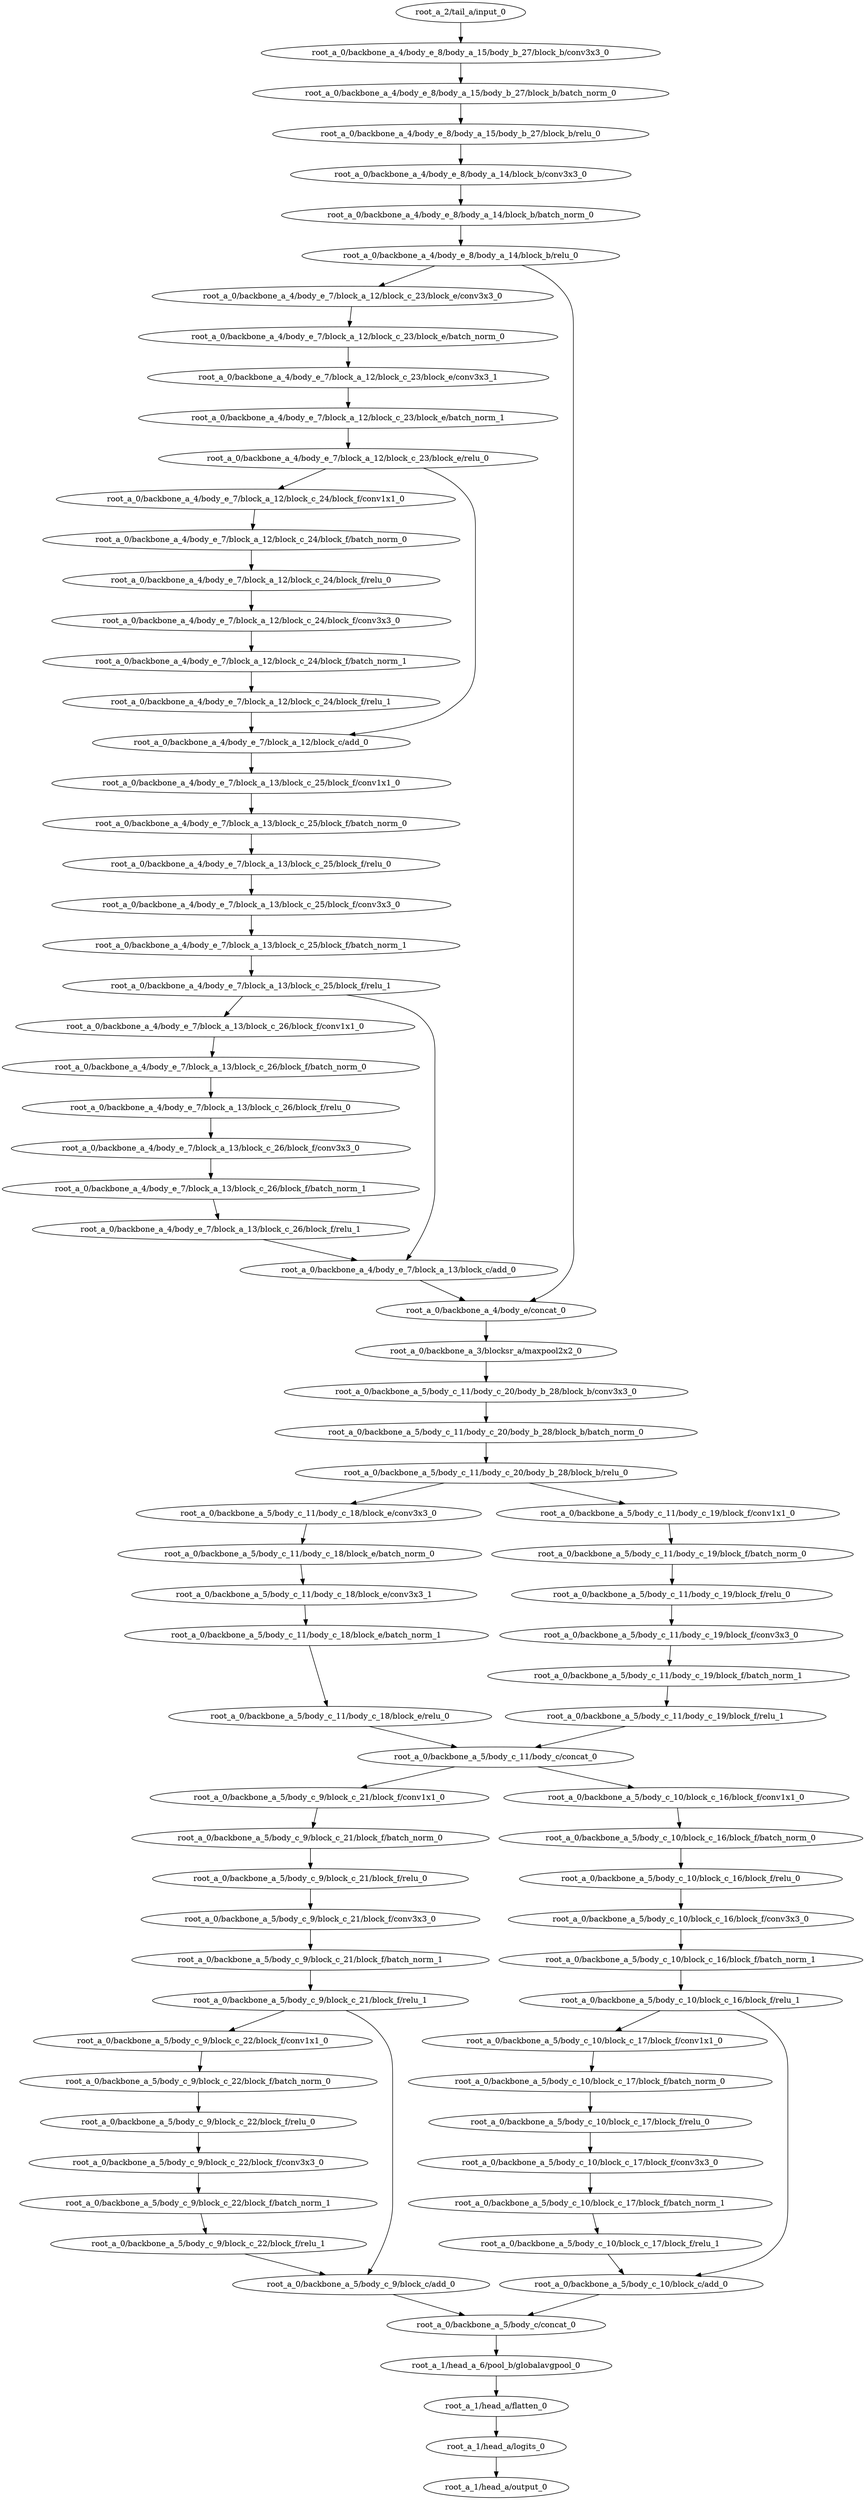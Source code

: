 digraph root_a {
	"root_a_2/tail_a/input_0"
	"root_a_0/backbone_a_4/body_e_8/body_a_15/body_b_27/block_b/conv3x3_0"
	"root_a_0/backbone_a_4/body_e_8/body_a_15/body_b_27/block_b/batch_norm_0"
	"root_a_0/backbone_a_4/body_e_8/body_a_15/body_b_27/block_b/relu_0"
	"root_a_0/backbone_a_4/body_e_8/body_a_14/block_b/conv3x3_0"
	"root_a_0/backbone_a_4/body_e_8/body_a_14/block_b/batch_norm_0"
	"root_a_0/backbone_a_4/body_e_8/body_a_14/block_b/relu_0"
	"root_a_0/backbone_a_4/body_e_7/block_a_12/block_c_23/block_e/conv3x3_0"
	"root_a_0/backbone_a_4/body_e_7/block_a_12/block_c_23/block_e/batch_norm_0"
	"root_a_0/backbone_a_4/body_e_7/block_a_12/block_c_23/block_e/conv3x3_1"
	"root_a_0/backbone_a_4/body_e_7/block_a_12/block_c_23/block_e/batch_norm_1"
	"root_a_0/backbone_a_4/body_e_7/block_a_12/block_c_23/block_e/relu_0"
	"root_a_0/backbone_a_4/body_e_7/block_a_12/block_c_24/block_f/conv1x1_0"
	"root_a_0/backbone_a_4/body_e_7/block_a_12/block_c_24/block_f/batch_norm_0"
	"root_a_0/backbone_a_4/body_e_7/block_a_12/block_c_24/block_f/relu_0"
	"root_a_0/backbone_a_4/body_e_7/block_a_12/block_c_24/block_f/conv3x3_0"
	"root_a_0/backbone_a_4/body_e_7/block_a_12/block_c_24/block_f/batch_norm_1"
	"root_a_0/backbone_a_4/body_e_7/block_a_12/block_c_24/block_f/relu_1"
	"root_a_0/backbone_a_4/body_e_7/block_a_12/block_c/add_0"
	"root_a_0/backbone_a_4/body_e_7/block_a_13/block_c_25/block_f/conv1x1_0"
	"root_a_0/backbone_a_4/body_e_7/block_a_13/block_c_25/block_f/batch_norm_0"
	"root_a_0/backbone_a_4/body_e_7/block_a_13/block_c_25/block_f/relu_0"
	"root_a_0/backbone_a_4/body_e_7/block_a_13/block_c_25/block_f/conv3x3_0"
	"root_a_0/backbone_a_4/body_e_7/block_a_13/block_c_25/block_f/batch_norm_1"
	"root_a_0/backbone_a_4/body_e_7/block_a_13/block_c_25/block_f/relu_1"
	"root_a_0/backbone_a_4/body_e_7/block_a_13/block_c_26/block_f/conv1x1_0"
	"root_a_0/backbone_a_4/body_e_7/block_a_13/block_c_26/block_f/batch_norm_0"
	"root_a_0/backbone_a_4/body_e_7/block_a_13/block_c_26/block_f/relu_0"
	"root_a_0/backbone_a_4/body_e_7/block_a_13/block_c_26/block_f/conv3x3_0"
	"root_a_0/backbone_a_4/body_e_7/block_a_13/block_c_26/block_f/batch_norm_1"
	"root_a_0/backbone_a_4/body_e_7/block_a_13/block_c_26/block_f/relu_1"
	"root_a_0/backbone_a_4/body_e_7/block_a_13/block_c/add_0"
	"root_a_0/backbone_a_4/body_e/concat_0"
	"root_a_0/backbone_a_3/blocksr_a/maxpool2x2_0"
	"root_a_0/backbone_a_5/body_c_11/body_c_20/body_b_28/block_b/conv3x3_0"
	"root_a_0/backbone_a_5/body_c_11/body_c_20/body_b_28/block_b/batch_norm_0"
	"root_a_0/backbone_a_5/body_c_11/body_c_20/body_b_28/block_b/relu_0"
	"root_a_0/backbone_a_5/body_c_11/body_c_18/block_e/conv3x3_0"
	"root_a_0/backbone_a_5/body_c_11/body_c_18/block_e/batch_norm_0"
	"root_a_0/backbone_a_5/body_c_11/body_c_18/block_e/conv3x3_1"
	"root_a_0/backbone_a_5/body_c_11/body_c_18/block_e/batch_norm_1"
	"root_a_0/backbone_a_5/body_c_11/body_c_18/block_e/relu_0"
	"root_a_0/backbone_a_5/body_c_11/body_c_19/block_f/conv1x1_0"
	"root_a_0/backbone_a_5/body_c_11/body_c_19/block_f/batch_norm_0"
	"root_a_0/backbone_a_5/body_c_11/body_c_19/block_f/relu_0"
	"root_a_0/backbone_a_5/body_c_11/body_c_19/block_f/conv3x3_0"
	"root_a_0/backbone_a_5/body_c_11/body_c_19/block_f/batch_norm_1"
	"root_a_0/backbone_a_5/body_c_11/body_c_19/block_f/relu_1"
	"root_a_0/backbone_a_5/body_c_11/body_c/concat_0"
	"root_a_0/backbone_a_5/body_c_9/block_c_21/block_f/conv1x1_0"
	"root_a_0/backbone_a_5/body_c_9/block_c_21/block_f/batch_norm_0"
	"root_a_0/backbone_a_5/body_c_9/block_c_21/block_f/relu_0"
	"root_a_0/backbone_a_5/body_c_9/block_c_21/block_f/conv3x3_0"
	"root_a_0/backbone_a_5/body_c_9/block_c_21/block_f/batch_norm_1"
	"root_a_0/backbone_a_5/body_c_9/block_c_21/block_f/relu_1"
	"root_a_0/backbone_a_5/body_c_9/block_c_22/block_f/conv1x1_0"
	"root_a_0/backbone_a_5/body_c_9/block_c_22/block_f/batch_norm_0"
	"root_a_0/backbone_a_5/body_c_9/block_c_22/block_f/relu_0"
	"root_a_0/backbone_a_5/body_c_9/block_c_22/block_f/conv3x3_0"
	"root_a_0/backbone_a_5/body_c_9/block_c_22/block_f/batch_norm_1"
	"root_a_0/backbone_a_5/body_c_9/block_c_22/block_f/relu_1"
	"root_a_0/backbone_a_5/body_c_9/block_c/add_0"
	"root_a_0/backbone_a_5/body_c_10/block_c_16/block_f/conv1x1_0"
	"root_a_0/backbone_a_5/body_c_10/block_c_16/block_f/batch_norm_0"
	"root_a_0/backbone_a_5/body_c_10/block_c_16/block_f/relu_0"
	"root_a_0/backbone_a_5/body_c_10/block_c_16/block_f/conv3x3_0"
	"root_a_0/backbone_a_5/body_c_10/block_c_16/block_f/batch_norm_1"
	"root_a_0/backbone_a_5/body_c_10/block_c_16/block_f/relu_1"
	"root_a_0/backbone_a_5/body_c_10/block_c_17/block_f/conv1x1_0"
	"root_a_0/backbone_a_5/body_c_10/block_c_17/block_f/batch_norm_0"
	"root_a_0/backbone_a_5/body_c_10/block_c_17/block_f/relu_0"
	"root_a_0/backbone_a_5/body_c_10/block_c_17/block_f/conv3x3_0"
	"root_a_0/backbone_a_5/body_c_10/block_c_17/block_f/batch_norm_1"
	"root_a_0/backbone_a_5/body_c_10/block_c_17/block_f/relu_1"
	"root_a_0/backbone_a_5/body_c_10/block_c/add_0"
	"root_a_0/backbone_a_5/body_c/concat_0"
	"root_a_1/head_a_6/pool_b/globalavgpool_0"
	"root_a_1/head_a/flatten_0"
	"root_a_1/head_a/logits_0"
	"root_a_1/head_a/output_0"

	"root_a_2/tail_a/input_0" -> "root_a_0/backbone_a_4/body_e_8/body_a_15/body_b_27/block_b/conv3x3_0"
	"root_a_0/backbone_a_4/body_e_8/body_a_15/body_b_27/block_b/conv3x3_0" -> "root_a_0/backbone_a_4/body_e_8/body_a_15/body_b_27/block_b/batch_norm_0"
	"root_a_0/backbone_a_4/body_e_8/body_a_15/body_b_27/block_b/batch_norm_0" -> "root_a_0/backbone_a_4/body_e_8/body_a_15/body_b_27/block_b/relu_0"
	"root_a_0/backbone_a_4/body_e_8/body_a_15/body_b_27/block_b/relu_0" -> "root_a_0/backbone_a_4/body_e_8/body_a_14/block_b/conv3x3_0"
	"root_a_0/backbone_a_4/body_e_8/body_a_14/block_b/conv3x3_0" -> "root_a_0/backbone_a_4/body_e_8/body_a_14/block_b/batch_norm_0"
	"root_a_0/backbone_a_4/body_e_8/body_a_14/block_b/batch_norm_0" -> "root_a_0/backbone_a_4/body_e_8/body_a_14/block_b/relu_0"
	"root_a_0/backbone_a_4/body_e_8/body_a_14/block_b/relu_0" -> "root_a_0/backbone_a_4/body_e_7/block_a_12/block_c_23/block_e/conv3x3_0"
	"root_a_0/backbone_a_4/body_e_7/block_a_12/block_c_23/block_e/conv3x3_0" -> "root_a_0/backbone_a_4/body_e_7/block_a_12/block_c_23/block_e/batch_norm_0"
	"root_a_0/backbone_a_4/body_e_7/block_a_12/block_c_23/block_e/batch_norm_0" -> "root_a_0/backbone_a_4/body_e_7/block_a_12/block_c_23/block_e/conv3x3_1"
	"root_a_0/backbone_a_4/body_e_7/block_a_12/block_c_23/block_e/conv3x3_1" -> "root_a_0/backbone_a_4/body_e_7/block_a_12/block_c_23/block_e/batch_norm_1"
	"root_a_0/backbone_a_4/body_e_7/block_a_12/block_c_23/block_e/batch_norm_1" -> "root_a_0/backbone_a_4/body_e_7/block_a_12/block_c_23/block_e/relu_0"
	"root_a_0/backbone_a_4/body_e_7/block_a_12/block_c_23/block_e/relu_0" -> "root_a_0/backbone_a_4/body_e_7/block_a_12/block_c_24/block_f/conv1x1_0"
	"root_a_0/backbone_a_4/body_e_7/block_a_12/block_c_24/block_f/conv1x1_0" -> "root_a_0/backbone_a_4/body_e_7/block_a_12/block_c_24/block_f/batch_norm_0"
	"root_a_0/backbone_a_4/body_e_7/block_a_12/block_c_24/block_f/batch_norm_0" -> "root_a_0/backbone_a_4/body_e_7/block_a_12/block_c_24/block_f/relu_0"
	"root_a_0/backbone_a_4/body_e_7/block_a_12/block_c_24/block_f/relu_0" -> "root_a_0/backbone_a_4/body_e_7/block_a_12/block_c_24/block_f/conv3x3_0"
	"root_a_0/backbone_a_4/body_e_7/block_a_12/block_c_24/block_f/conv3x3_0" -> "root_a_0/backbone_a_4/body_e_7/block_a_12/block_c_24/block_f/batch_norm_1"
	"root_a_0/backbone_a_4/body_e_7/block_a_12/block_c_24/block_f/batch_norm_1" -> "root_a_0/backbone_a_4/body_e_7/block_a_12/block_c_24/block_f/relu_1"
	"root_a_0/backbone_a_4/body_e_7/block_a_12/block_c_23/block_e/relu_0" -> "root_a_0/backbone_a_4/body_e_7/block_a_12/block_c/add_0"
	"root_a_0/backbone_a_4/body_e_7/block_a_12/block_c_24/block_f/relu_1" -> "root_a_0/backbone_a_4/body_e_7/block_a_12/block_c/add_0"
	"root_a_0/backbone_a_4/body_e_7/block_a_12/block_c/add_0" -> "root_a_0/backbone_a_4/body_e_7/block_a_13/block_c_25/block_f/conv1x1_0"
	"root_a_0/backbone_a_4/body_e_7/block_a_13/block_c_25/block_f/conv1x1_0" -> "root_a_0/backbone_a_4/body_e_7/block_a_13/block_c_25/block_f/batch_norm_0"
	"root_a_0/backbone_a_4/body_e_7/block_a_13/block_c_25/block_f/batch_norm_0" -> "root_a_0/backbone_a_4/body_e_7/block_a_13/block_c_25/block_f/relu_0"
	"root_a_0/backbone_a_4/body_e_7/block_a_13/block_c_25/block_f/relu_0" -> "root_a_0/backbone_a_4/body_e_7/block_a_13/block_c_25/block_f/conv3x3_0"
	"root_a_0/backbone_a_4/body_e_7/block_a_13/block_c_25/block_f/conv3x3_0" -> "root_a_0/backbone_a_4/body_e_7/block_a_13/block_c_25/block_f/batch_norm_1"
	"root_a_0/backbone_a_4/body_e_7/block_a_13/block_c_25/block_f/batch_norm_1" -> "root_a_0/backbone_a_4/body_e_7/block_a_13/block_c_25/block_f/relu_1"
	"root_a_0/backbone_a_4/body_e_7/block_a_13/block_c_25/block_f/relu_1" -> "root_a_0/backbone_a_4/body_e_7/block_a_13/block_c_26/block_f/conv1x1_0"
	"root_a_0/backbone_a_4/body_e_7/block_a_13/block_c_26/block_f/conv1x1_0" -> "root_a_0/backbone_a_4/body_e_7/block_a_13/block_c_26/block_f/batch_norm_0"
	"root_a_0/backbone_a_4/body_e_7/block_a_13/block_c_26/block_f/batch_norm_0" -> "root_a_0/backbone_a_4/body_e_7/block_a_13/block_c_26/block_f/relu_0"
	"root_a_0/backbone_a_4/body_e_7/block_a_13/block_c_26/block_f/relu_0" -> "root_a_0/backbone_a_4/body_e_7/block_a_13/block_c_26/block_f/conv3x3_0"
	"root_a_0/backbone_a_4/body_e_7/block_a_13/block_c_26/block_f/conv3x3_0" -> "root_a_0/backbone_a_4/body_e_7/block_a_13/block_c_26/block_f/batch_norm_1"
	"root_a_0/backbone_a_4/body_e_7/block_a_13/block_c_26/block_f/batch_norm_1" -> "root_a_0/backbone_a_4/body_e_7/block_a_13/block_c_26/block_f/relu_1"
	"root_a_0/backbone_a_4/body_e_7/block_a_13/block_c_26/block_f/relu_1" -> "root_a_0/backbone_a_4/body_e_7/block_a_13/block_c/add_0"
	"root_a_0/backbone_a_4/body_e_7/block_a_13/block_c_25/block_f/relu_1" -> "root_a_0/backbone_a_4/body_e_7/block_a_13/block_c/add_0"
	"root_a_0/backbone_a_4/body_e_8/body_a_14/block_b/relu_0" -> "root_a_0/backbone_a_4/body_e/concat_0"
	"root_a_0/backbone_a_4/body_e_7/block_a_13/block_c/add_0" -> "root_a_0/backbone_a_4/body_e/concat_0"
	"root_a_0/backbone_a_4/body_e/concat_0" -> "root_a_0/backbone_a_3/blocksr_a/maxpool2x2_0"
	"root_a_0/backbone_a_3/blocksr_a/maxpool2x2_0" -> "root_a_0/backbone_a_5/body_c_11/body_c_20/body_b_28/block_b/conv3x3_0"
	"root_a_0/backbone_a_5/body_c_11/body_c_20/body_b_28/block_b/conv3x3_0" -> "root_a_0/backbone_a_5/body_c_11/body_c_20/body_b_28/block_b/batch_norm_0"
	"root_a_0/backbone_a_5/body_c_11/body_c_20/body_b_28/block_b/batch_norm_0" -> "root_a_0/backbone_a_5/body_c_11/body_c_20/body_b_28/block_b/relu_0"
	"root_a_0/backbone_a_5/body_c_11/body_c_20/body_b_28/block_b/relu_0" -> "root_a_0/backbone_a_5/body_c_11/body_c_18/block_e/conv3x3_0"
	"root_a_0/backbone_a_5/body_c_11/body_c_18/block_e/conv3x3_0" -> "root_a_0/backbone_a_5/body_c_11/body_c_18/block_e/batch_norm_0"
	"root_a_0/backbone_a_5/body_c_11/body_c_18/block_e/batch_norm_0" -> "root_a_0/backbone_a_5/body_c_11/body_c_18/block_e/conv3x3_1"
	"root_a_0/backbone_a_5/body_c_11/body_c_18/block_e/conv3x3_1" -> "root_a_0/backbone_a_5/body_c_11/body_c_18/block_e/batch_norm_1"
	"root_a_0/backbone_a_5/body_c_11/body_c_18/block_e/batch_norm_1" -> "root_a_0/backbone_a_5/body_c_11/body_c_18/block_e/relu_0"
	"root_a_0/backbone_a_5/body_c_11/body_c_20/body_b_28/block_b/relu_0" -> "root_a_0/backbone_a_5/body_c_11/body_c_19/block_f/conv1x1_0"
	"root_a_0/backbone_a_5/body_c_11/body_c_19/block_f/conv1x1_0" -> "root_a_0/backbone_a_5/body_c_11/body_c_19/block_f/batch_norm_0"
	"root_a_0/backbone_a_5/body_c_11/body_c_19/block_f/batch_norm_0" -> "root_a_0/backbone_a_5/body_c_11/body_c_19/block_f/relu_0"
	"root_a_0/backbone_a_5/body_c_11/body_c_19/block_f/relu_0" -> "root_a_0/backbone_a_5/body_c_11/body_c_19/block_f/conv3x3_0"
	"root_a_0/backbone_a_5/body_c_11/body_c_19/block_f/conv3x3_0" -> "root_a_0/backbone_a_5/body_c_11/body_c_19/block_f/batch_norm_1"
	"root_a_0/backbone_a_5/body_c_11/body_c_19/block_f/batch_norm_1" -> "root_a_0/backbone_a_5/body_c_11/body_c_19/block_f/relu_1"
	"root_a_0/backbone_a_5/body_c_11/body_c_18/block_e/relu_0" -> "root_a_0/backbone_a_5/body_c_11/body_c/concat_0"
	"root_a_0/backbone_a_5/body_c_11/body_c_19/block_f/relu_1" -> "root_a_0/backbone_a_5/body_c_11/body_c/concat_0"
	"root_a_0/backbone_a_5/body_c_11/body_c/concat_0" -> "root_a_0/backbone_a_5/body_c_9/block_c_21/block_f/conv1x1_0"
	"root_a_0/backbone_a_5/body_c_9/block_c_21/block_f/conv1x1_0" -> "root_a_0/backbone_a_5/body_c_9/block_c_21/block_f/batch_norm_0"
	"root_a_0/backbone_a_5/body_c_9/block_c_21/block_f/batch_norm_0" -> "root_a_0/backbone_a_5/body_c_9/block_c_21/block_f/relu_0"
	"root_a_0/backbone_a_5/body_c_9/block_c_21/block_f/relu_0" -> "root_a_0/backbone_a_5/body_c_9/block_c_21/block_f/conv3x3_0"
	"root_a_0/backbone_a_5/body_c_9/block_c_21/block_f/conv3x3_0" -> "root_a_0/backbone_a_5/body_c_9/block_c_21/block_f/batch_norm_1"
	"root_a_0/backbone_a_5/body_c_9/block_c_21/block_f/batch_norm_1" -> "root_a_0/backbone_a_5/body_c_9/block_c_21/block_f/relu_1"
	"root_a_0/backbone_a_5/body_c_9/block_c_21/block_f/relu_1" -> "root_a_0/backbone_a_5/body_c_9/block_c_22/block_f/conv1x1_0"
	"root_a_0/backbone_a_5/body_c_9/block_c_22/block_f/conv1x1_0" -> "root_a_0/backbone_a_5/body_c_9/block_c_22/block_f/batch_norm_0"
	"root_a_0/backbone_a_5/body_c_9/block_c_22/block_f/batch_norm_0" -> "root_a_0/backbone_a_5/body_c_9/block_c_22/block_f/relu_0"
	"root_a_0/backbone_a_5/body_c_9/block_c_22/block_f/relu_0" -> "root_a_0/backbone_a_5/body_c_9/block_c_22/block_f/conv3x3_0"
	"root_a_0/backbone_a_5/body_c_9/block_c_22/block_f/conv3x3_0" -> "root_a_0/backbone_a_5/body_c_9/block_c_22/block_f/batch_norm_1"
	"root_a_0/backbone_a_5/body_c_9/block_c_22/block_f/batch_norm_1" -> "root_a_0/backbone_a_5/body_c_9/block_c_22/block_f/relu_1"
	"root_a_0/backbone_a_5/body_c_9/block_c_22/block_f/relu_1" -> "root_a_0/backbone_a_5/body_c_9/block_c/add_0"
	"root_a_0/backbone_a_5/body_c_9/block_c_21/block_f/relu_1" -> "root_a_0/backbone_a_5/body_c_9/block_c/add_0"
	"root_a_0/backbone_a_5/body_c_11/body_c/concat_0" -> "root_a_0/backbone_a_5/body_c_10/block_c_16/block_f/conv1x1_0"
	"root_a_0/backbone_a_5/body_c_10/block_c_16/block_f/conv1x1_0" -> "root_a_0/backbone_a_5/body_c_10/block_c_16/block_f/batch_norm_0"
	"root_a_0/backbone_a_5/body_c_10/block_c_16/block_f/batch_norm_0" -> "root_a_0/backbone_a_5/body_c_10/block_c_16/block_f/relu_0"
	"root_a_0/backbone_a_5/body_c_10/block_c_16/block_f/relu_0" -> "root_a_0/backbone_a_5/body_c_10/block_c_16/block_f/conv3x3_0"
	"root_a_0/backbone_a_5/body_c_10/block_c_16/block_f/conv3x3_0" -> "root_a_0/backbone_a_5/body_c_10/block_c_16/block_f/batch_norm_1"
	"root_a_0/backbone_a_5/body_c_10/block_c_16/block_f/batch_norm_1" -> "root_a_0/backbone_a_5/body_c_10/block_c_16/block_f/relu_1"
	"root_a_0/backbone_a_5/body_c_10/block_c_16/block_f/relu_1" -> "root_a_0/backbone_a_5/body_c_10/block_c_17/block_f/conv1x1_0"
	"root_a_0/backbone_a_5/body_c_10/block_c_17/block_f/conv1x1_0" -> "root_a_0/backbone_a_5/body_c_10/block_c_17/block_f/batch_norm_0"
	"root_a_0/backbone_a_5/body_c_10/block_c_17/block_f/batch_norm_0" -> "root_a_0/backbone_a_5/body_c_10/block_c_17/block_f/relu_0"
	"root_a_0/backbone_a_5/body_c_10/block_c_17/block_f/relu_0" -> "root_a_0/backbone_a_5/body_c_10/block_c_17/block_f/conv3x3_0"
	"root_a_0/backbone_a_5/body_c_10/block_c_17/block_f/conv3x3_0" -> "root_a_0/backbone_a_5/body_c_10/block_c_17/block_f/batch_norm_1"
	"root_a_0/backbone_a_5/body_c_10/block_c_17/block_f/batch_norm_1" -> "root_a_0/backbone_a_5/body_c_10/block_c_17/block_f/relu_1"
	"root_a_0/backbone_a_5/body_c_10/block_c_16/block_f/relu_1" -> "root_a_0/backbone_a_5/body_c_10/block_c/add_0"
	"root_a_0/backbone_a_5/body_c_10/block_c_17/block_f/relu_1" -> "root_a_0/backbone_a_5/body_c_10/block_c/add_0"
	"root_a_0/backbone_a_5/body_c_9/block_c/add_0" -> "root_a_0/backbone_a_5/body_c/concat_0"
	"root_a_0/backbone_a_5/body_c_10/block_c/add_0" -> "root_a_0/backbone_a_5/body_c/concat_0"
	"root_a_0/backbone_a_5/body_c/concat_0" -> "root_a_1/head_a_6/pool_b/globalavgpool_0"
	"root_a_1/head_a_6/pool_b/globalavgpool_0" -> "root_a_1/head_a/flatten_0"
	"root_a_1/head_a/flatten_0" -> "root_a_1/head_a/logits_0"
	"root_a_1/head_a/logits_0" -> "root_a_1/head_a/output_0"

}